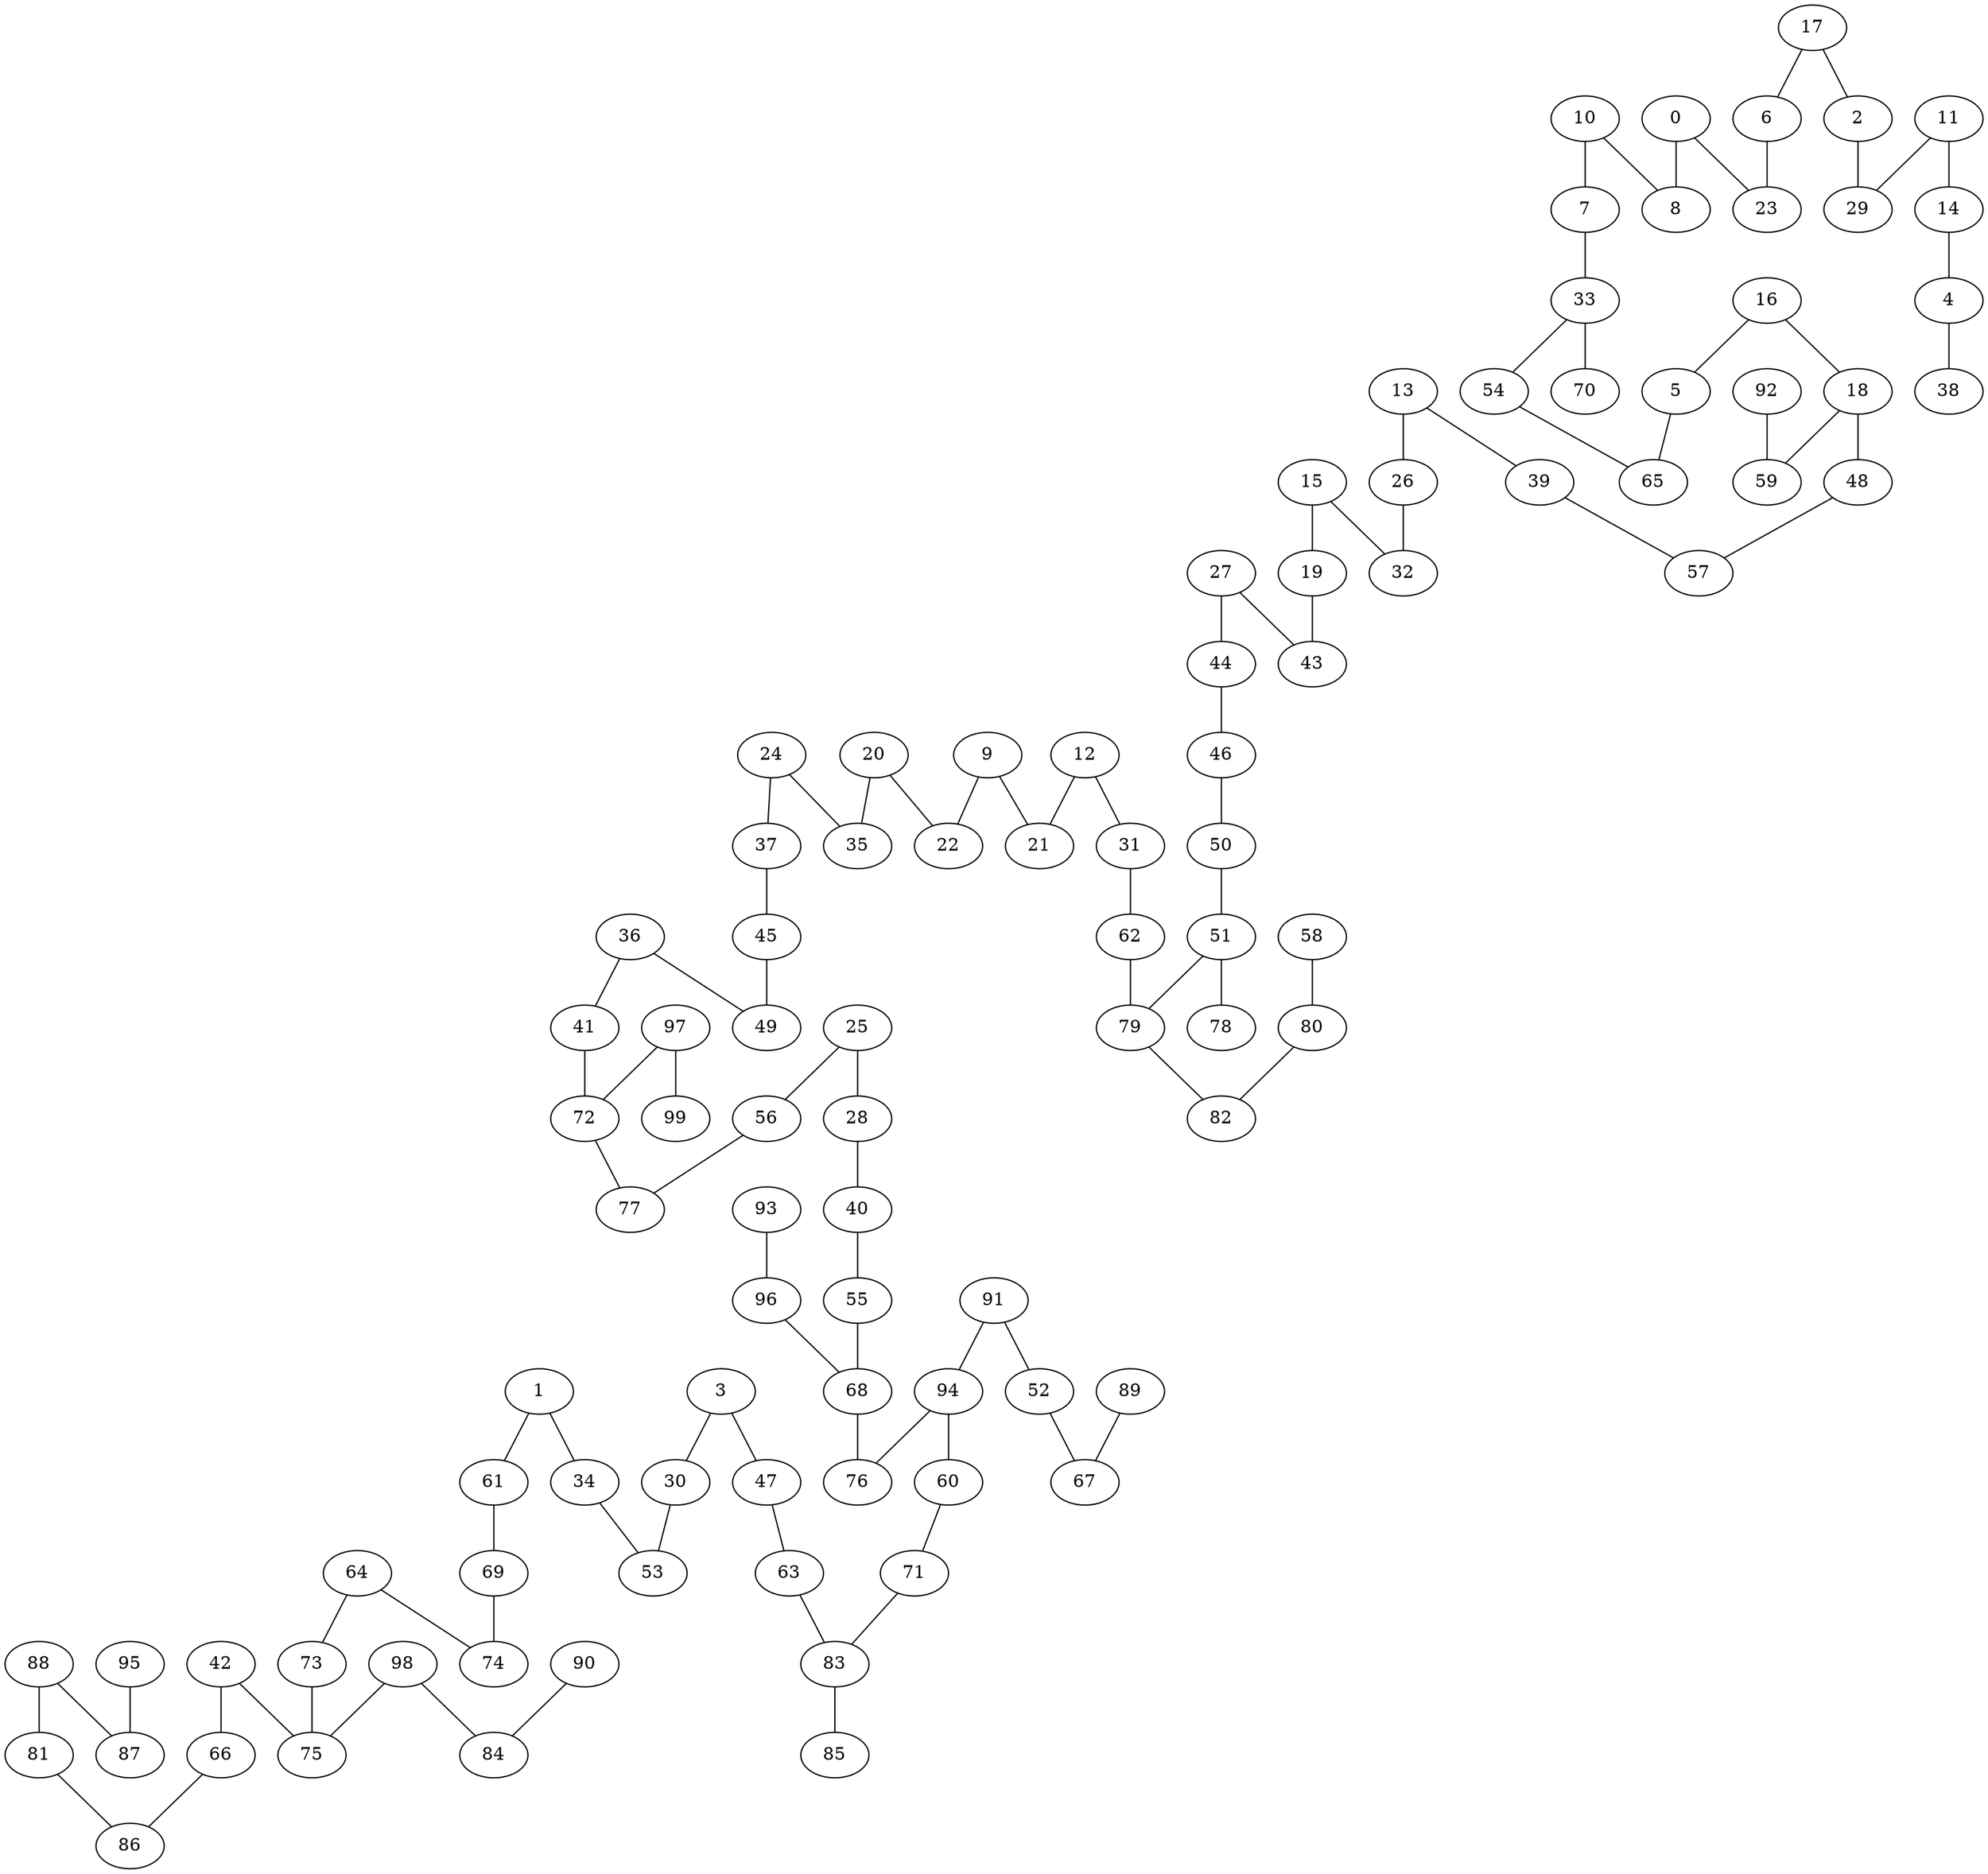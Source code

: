graph G{
88--81;
88--87;
89--67;
90--84;
91--94;
91--52;
92--59;
93--96;
94--76;
94--60;
95--87;
96--68;
97--72;
97--99;
10--8;
10--7;
98--75;
98--84;
11--14;
11--29;
12--31;
12--21;
13--39;
13--26;
14--4;
15--32;
15--19;
16--5;
16--18;
17--2;
17--6;
18--48;
18--59;
19--43;
0--23;
0--8;
1--34;
1--61;
2--29;
3--47;
3--30;
4--38;
5--65;
6--23;
7--33;
9--21;
9--22;
20--22;
20--35;
24--35;
24--37;
25--56;
25--28;
26--32;
27--43;
27--44;
28--40;
30--53;
31--62;
33--54;
33--70;
34--53;
36--49;
36--41;
37--45;
39--57;
40--55;
41--72;
42--75;
42--66;
44--46;
45--49;
46--50;
47--63;
48--57;
50--51;
51--78;
51--79;
52--67;
54--65;
55--68;
56--77;
58--80;
60--71;
61--69;
62--79;
63--83;
64--74;
64--73;
66--86;
68--76;
69--74;
71--83;
72--77;
73--75;
79--82;
80--82;
81--86;
83--85;
}